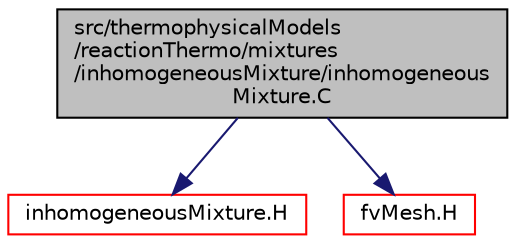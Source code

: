 digraph "src/thermophysicalModels/reactionThermo/mixtures/inhomogeneousMixture/inhomogeneousMixture.C"
{
  bgcolor="transparent";
  edge [fontname="Helvetica",fontsize="10",labelfontname="Helvetica",labelfontsize="10"];
  node [fontname="Helvetica",fontsize="10",shape=record];
  Node0 [label="src/thermophysicalModels\l/reactionThermo/mixtures\l/inhomogeneousMixture/inhomogeneous\lMixture.C",height=0.2,width=0.4,color="black", fillcolor="grey75", style="filled", fontcolor="black"];
  Node0 -> Node1 [color="midnightblue",fontsize="10",style="solid",fontname="Helvetica"];
  Node1 [label="inhomogeneousMixture.H",height=0.2,width=0.4,color="red",URL="$a16640.html"];
  Node0 -> Node190 [color="midnightblue",fontsize="10",style="solid",fontname="Helvetica"];
  Node190 [label="fvMesh.H",height=0.2,width=0.4,color="red",URL="$a03719.html"];
}
